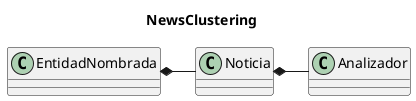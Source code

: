 @startuml

title NewsClustering

class Analizador
class Noticia
class EntidadNombrada

EntidadNombrada *- Noticia
Noticia *- Analizador

@enduml